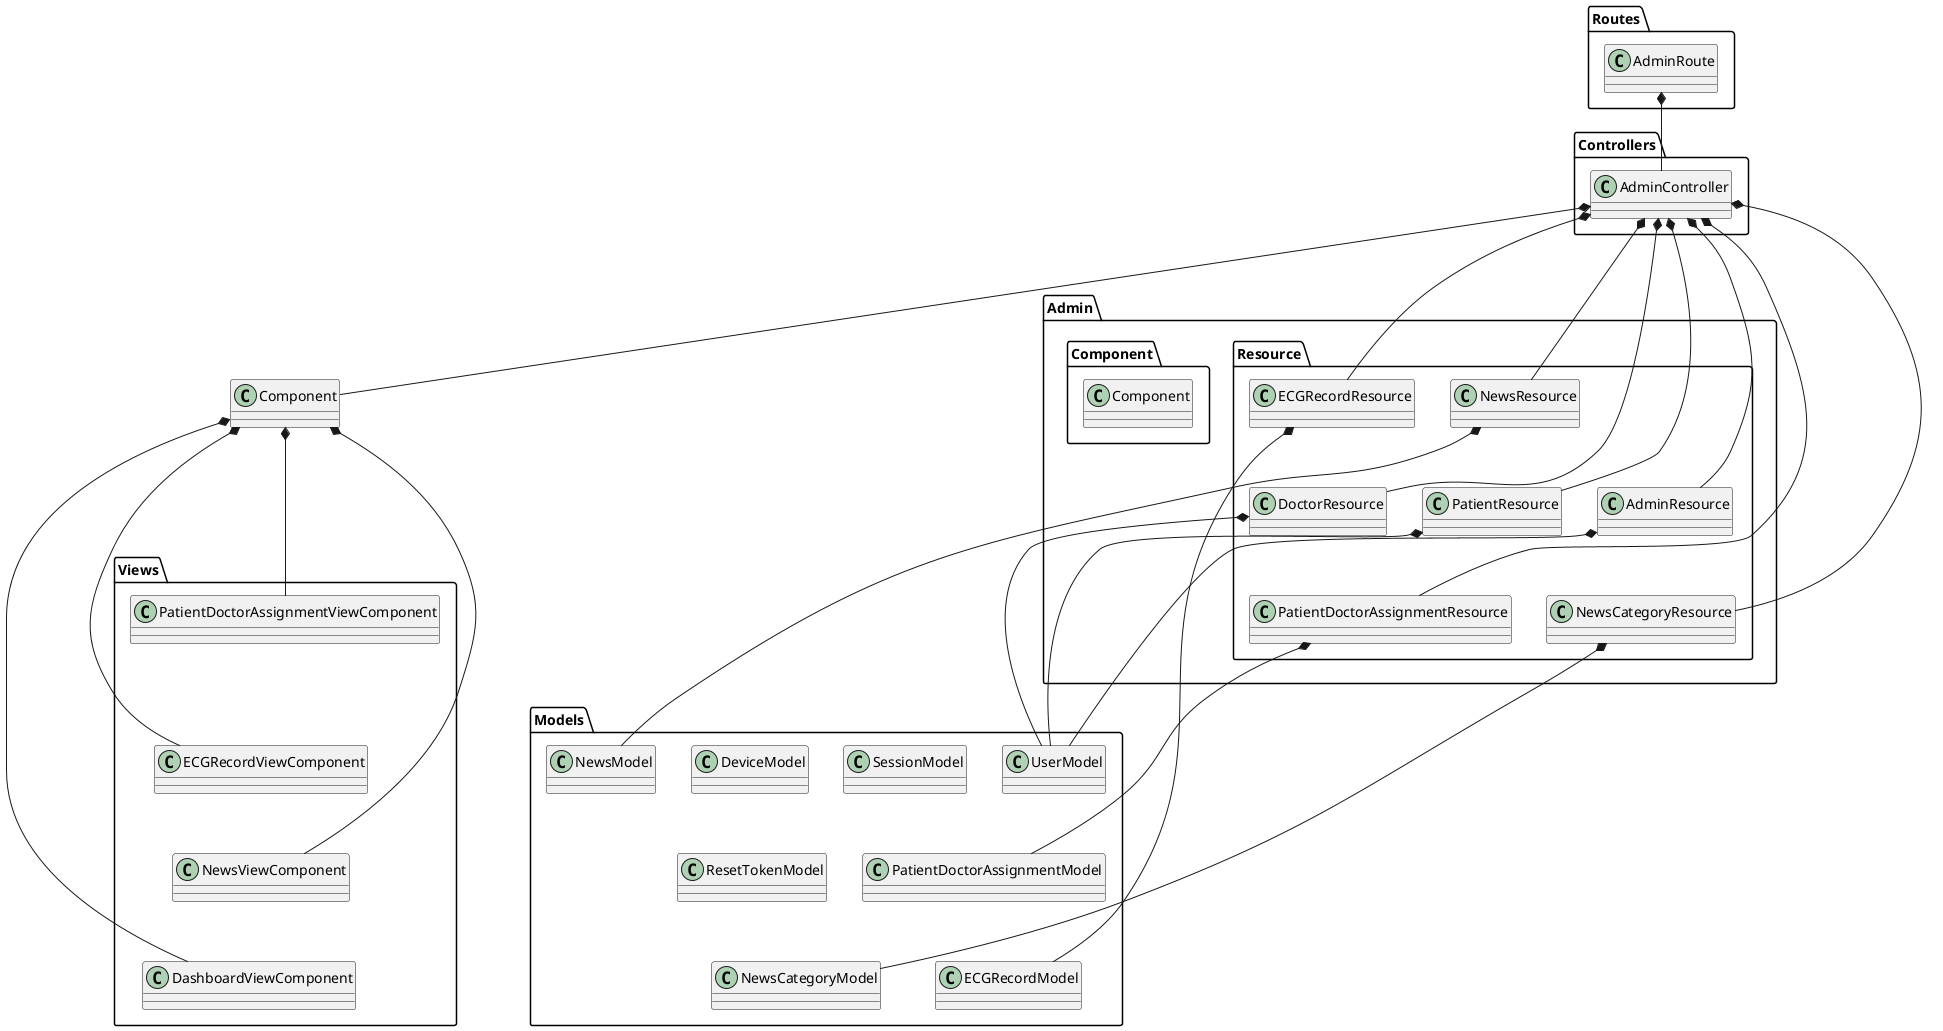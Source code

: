 @startuml

' Define class

package "Controllers" {
    ' class AuthController
    ' class ECGRecordController
    ' class NewsController
    ' class PatientDoctorAssignmentController
    ' class UserController
    class AdminController
}

package "Models" {
    class ECGRecordModel
    class NewsModel
    class NewsCategoryModel
    class ResetTokenModel
    class UserModel
    class DeviceModel
    class SessionModel
    class PatientDoctorAssignmentModel
}

package "Routes" {
    ' class AuthRoute
    ' class ECGRecordRoute
    ' class NewsRoute
    ' class PatientDoctorAssignmentRoute
    ' class UserRoute
    class AdminRoute
}

package "Views" {
    class DashboardViewComponent
    class NewsViewComponent
    class ECGRecordViewComponent
    class PatientDoctorAssignmentViewComponent
}

package "Admin" {
    package "Resource" {
        class AdminResource
        class DoctorResource
        class PatientResource
        class ECGRecordResource
        class NewsResource
        class NewsCategoryResource
        class PatientDoctorAssignmentResource
    }

    package "Component" {
        class Component
    }
}

' Define relationship between classes


' ---------------------AlginLaylout----------------------
' ---Models
UserModel -[hidden]-> PatientDoctorAssignmentModel
SessionModel -[hidden]-> ResetTokenModel
' ECGRecordModel -[hidden]-> DeviceModel
' NewsCategoryModel -[hidden]-> NewsModel
PatientDoctorAssignmentModel -[hidden]-> ECGRecordModel
ResetTokenModel -[hidden]-> NewsCategoryModel


' ' ---Controller
' UserController -[hidden]-> AuthController
' ' UserController -[hidden]-> ECGRecordController
' UserController -[hidden]-> NewsController
' AuthController -[hidden]-> ECGRecordController

' ' -----Route
' ' ECGRecordRoute -[hidden]-> NewsRoute
' ECGRecordRoute -[hidden]-> AuthRoute
' ECGRecordRoute -[hidden]-> PatientDoctorAssignmentRoute
' PatientDoctorAssignmentRoute -[hidden]-> NewsRoute


' ------Admin/Resource
NewsResource -[hidden]-> PatientResource
NewsResource -[hidden]-> DoctorResource
NewsResource -[hidden]-> AdminResource
AdminResource -[hidden]-> NewsCategoryResource
AdminResource -[hidden]-> PatientDoctorAssignmentResource

' ------Admin/View
PatientDoctorAssignmentViewComponent -[hidden]-> ECGRecordViewComponent
ECGRecordViewComponent -[hidden]-> NewsViewComponent
NewsViewComponent -[hidden]-> DashboardViewComponent


' --------------------------------------------------------



' ' ---------------Controller-----------------------

' AuthController *--- UserModel
' AuthController *-- ResetTokenModel
' AuthController *-- SessionModel



' NewsController *--- NewsCategoryModel
' NewsController *--- NewsModel

' UserController *--- UserModel

' PatientDoctorAssignmentController *--- UserModel
' PatientDoctorAssignmentController *--- PatientDoctorAssignmentModel

' ECGRecordController *--- ECGRecordModel
' ECGRecordController *--- PatientDoctorAssignmentModel
' ECGRecordController *--- DeviceModel





' ' ----------------------------------------------------



' ' ---------------------------Route----------------------

' AuthRoute *--- AuthController
' ECGRecordRoute *--- ECGRecordController
' UserRoute *--- UserController
' NewsRoute *--- NewsController
' PatientDoctorAssignmentRoute *--- PatientDoctorAssignmentController
' AdminRoute *--- AdminController

' ' --------------------------------------------------------

' ----------------------------Admin------------------------

' ----------------Resource--------------------------------

AdminResource *--- UserModel
DoctorResource *--- UserModel
PatientResource *--- UserModel
NewsResource *--- NewsModel
NewsCategoryResource *--- NewsCategoryModel
ECGRecordResource *--- ECGRecordModel
PatientDoctorAssignmentResource *--- PatientDoctorAssignmentModel

' --------------------------------------------------------

' ------------------------------Component----------

Component *--- DashboardViewComponent
Component *--- NewsViewComponent
Component *--- ECGRecordViewComponent
Component *--- PatientDoctorAssignmentViewComponent

' ---------------------------------------------------

AdminController *--- AdminResource
AdminController *--- DoctorResource
AdminController *--- PatientResource
AdminController *--- NewsResource
AdminController *--- NewsCategoryResource
AdminController *--- ECGRecordResource
AdminController *--- PatientDoctorAssignmentResource
AdminController *--- Component

AdminRoute *-- AdminController

' ----------------------------------------------------------



@enduml

